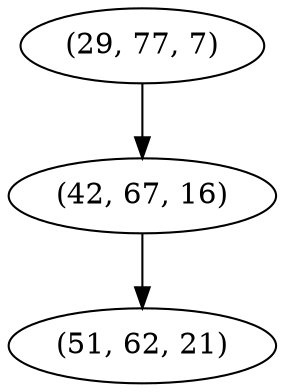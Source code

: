 digraph tree {
    "(29, 77, 7)";
    "(42, 67, 16)";
    "(51, 62, 21)";
    "(29, 77, 7)" -> "(42, 67, 16)";
    "(42, 67, 16)" -> "(51, 62, 21)";
}
